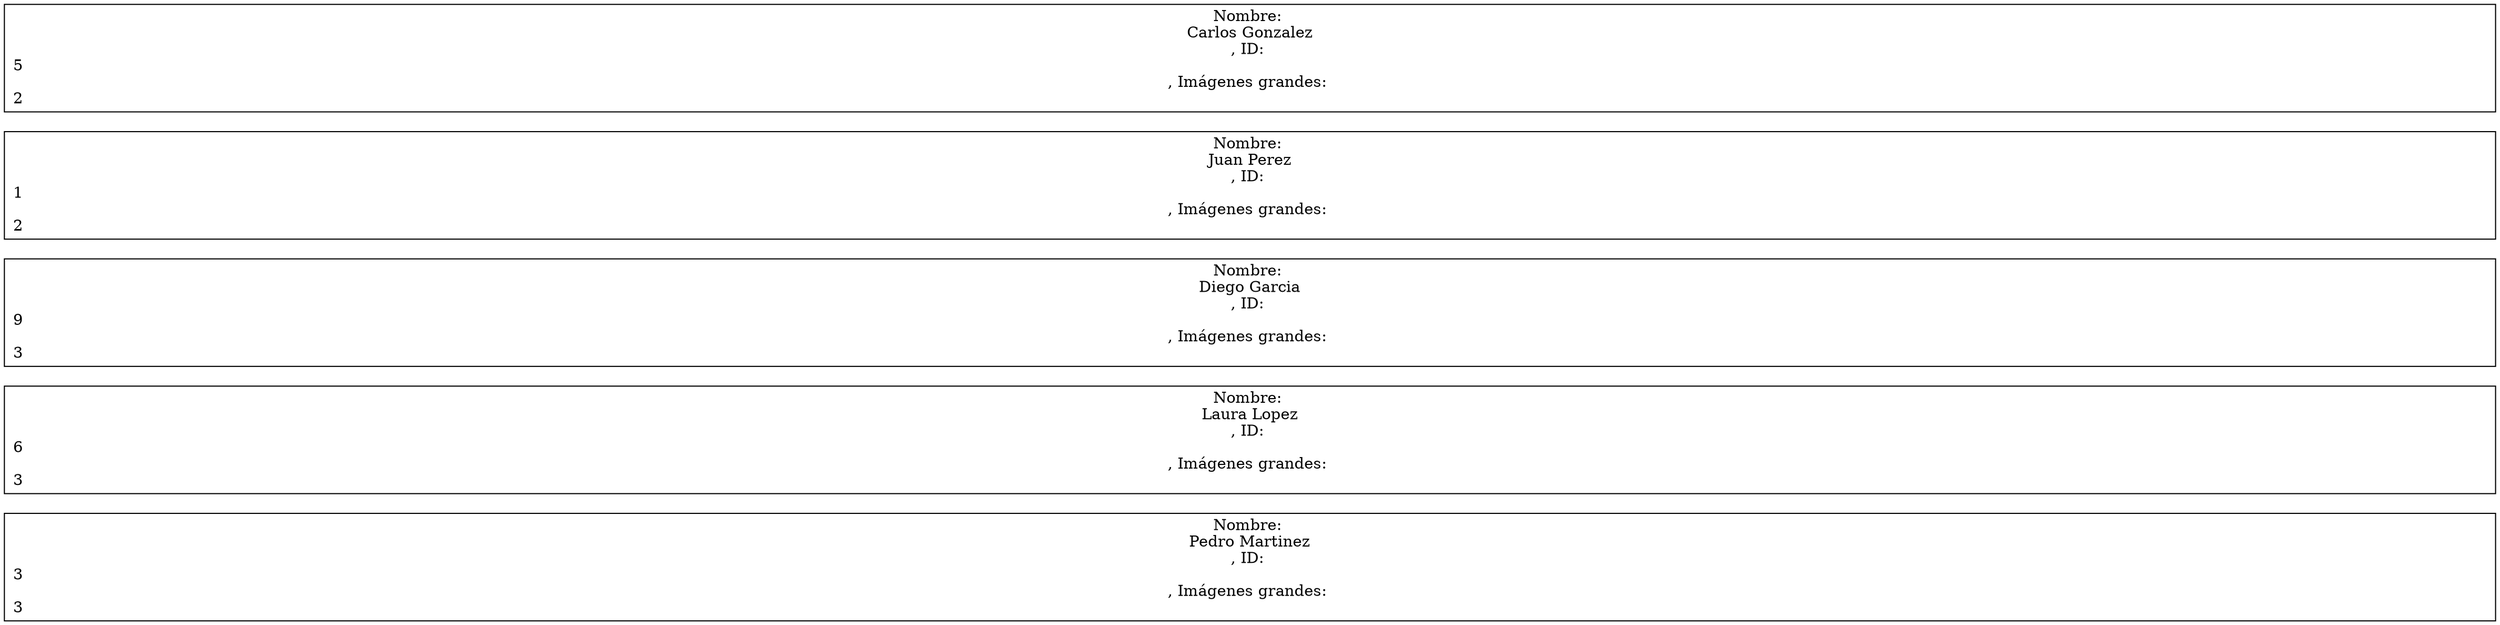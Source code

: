 digraph G {
  rankdir=LR;
  Cliente1 [label="Nombre: 
Pedro Martinez
, ID: 
3                                                                                                                                                                                                                                                                                                                                                                                                                                                                                                                   
, Imágenes grandes: 
3                                                                                                                                                                                                                                                                                                                                                                                                                                                                                                                   
", shape=box];
  Cliente2 [label="Nombre: 
Laura Lopez
, ID: 
6                                                                                                                                                                                                                                                                                                                                                                                                                                                                                                                   
, Imágenes grandes: 
3                                                                                                                                                                                                                                                                                                                                                                                                                                                                                                                   
", shape=box];
  Cliente3 [label="Nombre: 
Diego Garcia
, ID: 
9                                                                                                                                                                                                                                                                                                                                                                                                                                                                                                                   
, Imágenes grandes: 
3                                                                                                                                                                                                                                                                                                                                                                                                                                                                                                                   
", shape=box];
  Cliente4 [label="Nombre: 
Juan Perez
, ID: 
1                                                                                                                                                                                                                                                                                                                                                                                                                                                                                                                   
, Imágenes grandes: 
2                                                                                                                                                                                                                                                                                                                                                                                                                                                                                                                   
", shape=box];
  Cliente5 [label="Nombre: 
Carlos Gonzalez
, ID: 
5                                                                                                                                                                                                                                                                                                                                                                                                                                                                                                                   
, Imágenes grandes: 
2                                                                                                                                                                                                                                                                                                                                                                                                                                                                                                                   
", shape=box];
}
